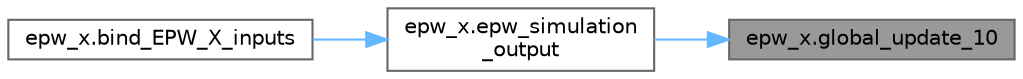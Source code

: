 digraph "epw_x.global_update_10"
{
 // LATEX_PDF_SIZE
  bgcolor="transparent";
  edge [fontname=Helvetica,fontsize=10,labelfontname=Helvetica,labelfontsize=10];
  node [fontname=Helvetica,fontsize=10,shape=box,height=0.2,width=0.4];
  rankdir="RL";
  Node1 [label="epw_x.global_update_10",height=0.2,width=0.4,color="gray40", fillcolor="grey60", style="filled", fontcolor="black",tooltip="('CREATING EPW OUTPUTS')"];
  Node1 -> Node2 [dir="back",color="steelblue1",style="solid"];
  Node2 [label="epw_x.epw_simulation\l_output",height=0.2,width=0.4,color="grey40", fillcolor="white", style="filled",URL="$d1/d82/namespaceepw__x.html#afe26bd37651a3483dbe59aa763814d94",tooltip=" "];
  Node2 -> Node3 [dir="back",color="steelblue1",style="solid"];
  Node3 [label="epw_x.bind_EPW_X_inputs",height=0.2,width=0.4,color="grey40", fillcolor="white", style="filled",URL="$d1/d82/namespaceepw__x.html#aa525d5c1ef7d143ec8a4343ceaa04503",tooltip="binds EPW inputs to outputs"];
}
